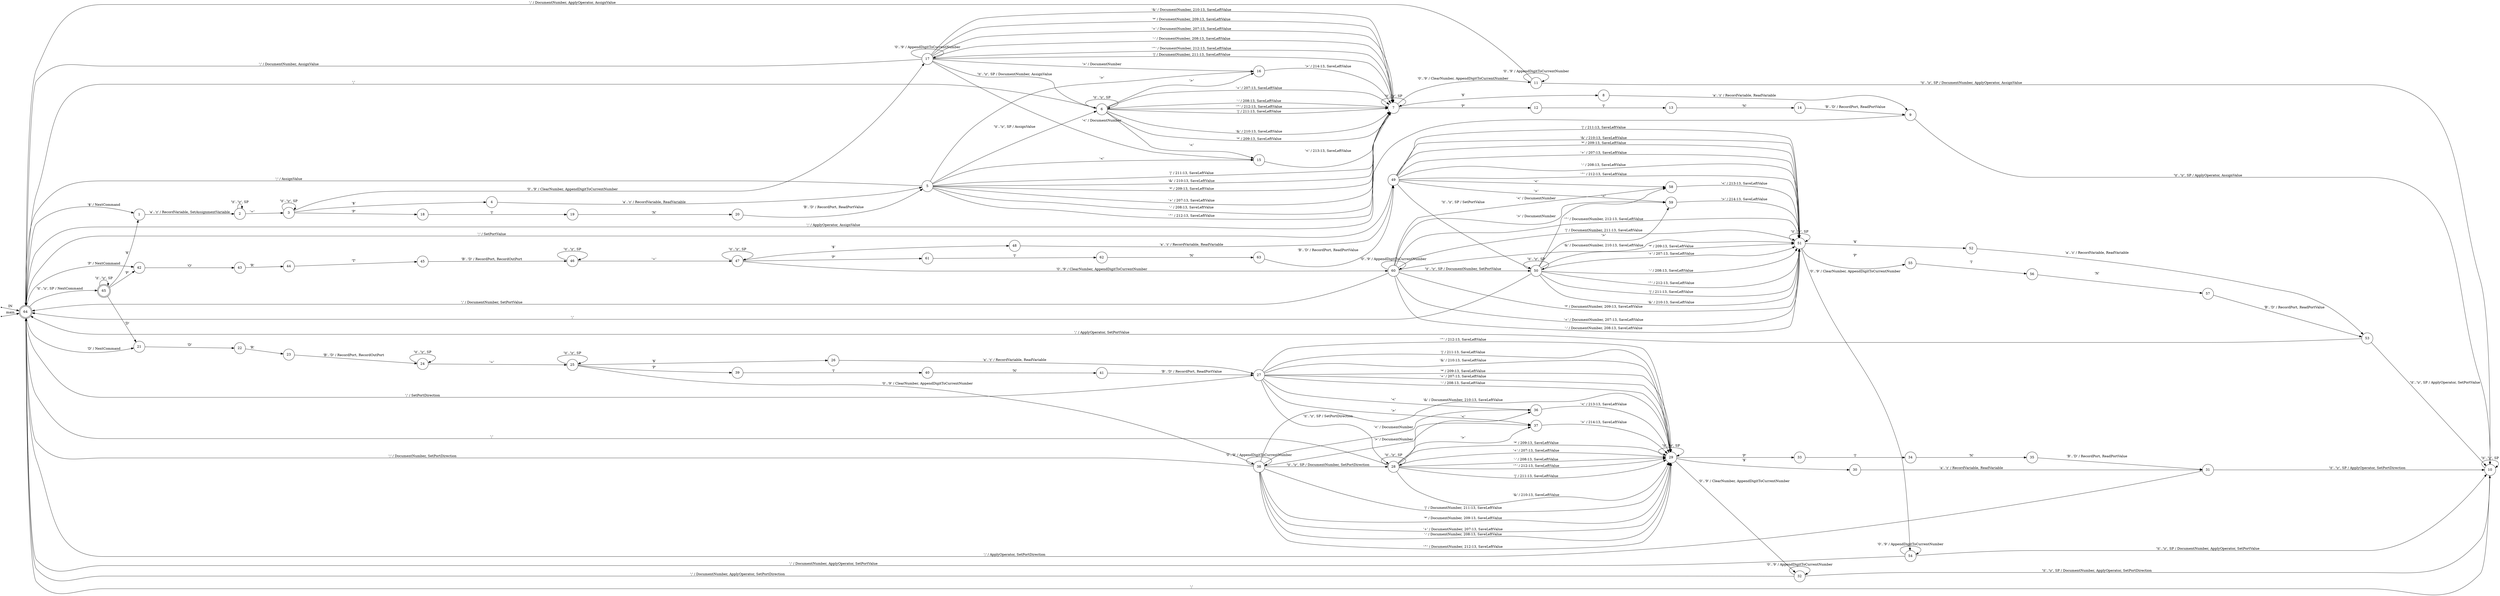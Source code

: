 digraph microscript {
	rankdir=LR;
	node [ shape = point ];
	ENTRY;
	en_64;
	node [ shape = circle, height = 0.2 ];
	node [ fixedsize = true, height = 0.65, shape = doublecircle ];
	64;
	65;
	node [ shape = circle ];
	1 -> 2 [ label = "'a'..'z' / RecordVariable, SetAssignmentVariable" ];
	2 -> 2 [ label = "'\\t'..'\\r', SP" ];
	2 -> 3 [ label = "'='" ];
	3 -> 3 [ label = "'\\t'..'\\r', SP" ];
	3 -> 4 [ label = "'$'" ];
	3 -> 17 [ label = "'0'..'9' / ClearNumber, AppendDigitToCurrentNumber" ];
	3 -> 18 [ label = "'P'" ];
	4 -> 5 [ label = "'a'..'z' / RecordVariable, ReadVariable" ];
	5 -> 6 [ label = "'\\t'..'\\r', SP / AssignValue" ];
	5 -> 7 [ label = "'&' / 210:13, SaveLeftValue" ];
	5 -> 7 [ label = "'*' / 209:13, SaveLeftValue" ];
	5 -> 7 [ label = "'+' / 207:13, SaveLeftValue" ];
	5 -> 7 [ label = "'-' / 208:13, SaveLeftValue" ];
	5 -> 64 [ label = "';' / AssignValue" ];
	5 -> 15 [ label = "'<'" ];
	5 -> 16 [ label = "'>'" ];
	5 -> 7 [ label = "'^' / 212:13, SaveLeftValue" ];
	5 -> 7 [ label = "'|' / 211:13, SaveLeftValue" ];
	6 -> 6 [ label = "'\\t'..'\\r', SP" ];
	6 -> 7 [ label = "'&' / 210:13, SaveLeftValue" ];
	6 -> 7 [ label = "'*' / 209:13, SaveLeftValue" ];
	6 -> 7 [ label = "'+' / 207:13, SaveLeftValue" ];
	6 -> 7 [ label = "'-' / 208:13, SaveLeftValue" ];
	6 -> 64 [ label = "';'" ];
	6 -> 15 [ label = "'<'" ];
	6 -> 16 [ label = "'>'" ];
	6 -> 7 [ label = "'^' / 212:13, SaveLeftValue" ];
	6 -> 7 [ label = "'|' / 211:13, SaveLeftValue" ];
	7 -> 7 [ label = "'\\t'..'\\r', SP" ];
	7 -> 8 [ label = "'$'" ];
	7 -> 11 [ label = "'0'..'9' / ClearNumber, AppendDigitToCurrentNumber" ];
	7 -> 12 [ label = "'P'" ];
	8 -> 9 [ label = "'a'..'z' / RecordVariable, ReadVariable" ];
	9 -> 10 [ label = "'\\t'..'\\r', SP / ApplyOperator, AssignValue" ];
	9 -> 64 [ label = "';' / ApplyOperator, AssignValue" ];
	10 -> 10 [ label = "'\\t'..'\\r', SP" ];
	10 -> 64 [ label = "';'" ];
	11 -> 10 [ label = "'\\t'..'\\r', SP / DocumentNumber, ApplyOperator, AssignValue" ];
	11 -> 11 [ label = "'0'..'9' / AppendDigitToCurrentNumber" ];
	11 -> 64 [ label = "';' / DocumentNumber, ApplyOperator, AssignValue" ];
	12 -> 13 [ label = "'I'" ];
	13 -> 14 [ label = "'N'" ];
	14 -> 9 [ label = "'B'..'D' / RecordPort, ReadPortValue" ];
	15 -> 7 [ label = "'<' / 213:13, SaveLeftValue" ];
	16 -> 7 [ label = "'>' / 214:13, SaveLeftValue" ];
	17 -> 6 [ label = "'\\t'..'\\r', SP / DocumentNumber, AssignValue" ];
	17 -> 7 [ label = "'&' / DocumentNumber, 210:13, SaveLeftValue" ];
	17 -> 7 [ label = "'*' / DocumentNumber, 209:13, SaveLeftValue" ];
	17 -> 7 [ label = "'+' / DocumentNumber, 207:13, SaveLeftValue" ];
	17 -> 7 [ label = "'-' / DocumentNumber, 208:13, SaveLeftValue" ];
	17 -> 17 [ label = "'0'..'9' / AppendDigitToCurrentNumber" ];
	17 -> 64 [ label = "';' / DocumentNumber, AssignValue" ];
	17 -> 15 [ label = "'<' / DocumentNumber" ];
	17 -> 16 [ label = "'>' / DocumentNumber" ];
	17 -> 7 [ label = "'^' / DocumentNumber, 212:13, SaveLeftValue" ];
	17 -> 7 [ label = "'|' / DocumentNumber, 211:13, SaveLeftValue" ];
	18 -> 19 [ label = "'I'" ];
	19 -> 20 [ label = "'N'" ];
	20 -> 5 [ label = "'B'..'D' / RecordPort, ReadPortValue" ];
	21 -> 22 [ label = "'D'" ];
	22 -> 23 [ label = "'R'" ];
	23 -> 24 [ label = "'B'..'D' / RecordPort, RecordOutPort" ];
	24 -> 24 [ label = "'\\t'..'\\r', SP" ];
	24 -> 25 [ label = "'='" ];
	25 -> 25 [ label = "'\\t'..'\\r', SP" ];
	25 -> 26 [ label = "'$'" ];
	25 -> 38 [ label = "'0'..'9' / ClearNumber, AppendDigitToCurrentNumber" ];
	25 -> 39 [ label = "'P'" ];
	26 -> 27 [ label = "'a'..'z' / RecordVariable, ReadVariable" ];
	27 -> 28 [ label = "'\\t'..'\\r', SP / SetPortDirection" ];
	27 -> 29 [ label = "'&' / 210:13, SaveLeftValue" ];
	27 -> 29 [ label = "'*' / 209:13, SaveLeftValue" ];
	27 -> 29 [ label = "'+' / 207:13, SaveLeftValue" ];
	27 -> 29 [ label = "'-' / 208:13, SaveLeftValue" ];
	27 -> 64 [ label = "';' / SetPortDirection" ];
	27 -> 36 [ label = "'<'" ];
	27 -> 37 [ label = "'>'" ];
	27 -> 29 [ label = "'^' / 212:13, SaveLeftValue" ];
	27 -> 29 [ label = "'|' / 211:13, SaveLeftValue" ];
	28 -> 28 [ label = "'\\t'..'\\r', SP" ];
	28 -> 29 [ label = "'&' / 210:13, SaveLeftValue" ];
	28 -> 29 [ label = "'*' / 209:13, SaveLeftValue" ];
	28 -> 29 [ label = "'+' / 207:13, SaveLeftValue" ];
	28 -> 29 [ label = "'-' / 208:13, SaveLeftValue" ];
	28 -> 64 [ label = "';'" ];
	28 -> 36 [ label = "'<'" ];
	28 -> 37 [ label = "'>'" ];
	28 -> 29 [ label = "'^' / 212:13, SaveLeftValue" ];
	28 -> 29 [ label = "'|' / 211:13, SaveLeftValue" ];
	29 -> 29 [ label = "'\\t'..'\\r', SP" ];
	29 -> 30 [ label = "'$'" ];
	29 -> 32 [ label = "'0'..'9' / ClearNumber, AppendDigitToCurrentNumber" ];
	29 -> 33 [ label = "'P'" ];
	30 -> 31 [ label = "'a'..'z' / RecordVariable, ReadVariable" ];
	31 -> 10 [ label = "'\\t'..'\\r', SP / ApplyOperator, SetPortDirection" ];
	31 -> 64 [ label = "';' / ApplyOperator, SetPortDirection" ];
	32 -> 10 [ label = "'\\t'..'\\r', SP / DocumentNumber, ApplyOperator, SetPortDirection" ];
	32 -> 32 [ label = "'0'..'9' / AppendDigitToCurrentNumber" ];
	32 -> 64 [ label = "';' / DocumentNumber, ApplyOperator, SetPortDirection" ];
	33 -> 34 [ label = "'I'" ];
	34 -> 35 [ label = "'N'" ];
	35 -> 31 [ label = "'B'..'D' / RecordPort, ReadPortValue" ];
	36 -> 29 [ label = "'<' / 213:13, SaveLeftValue" ];
	37 -> 29 [ label = "'>' / 214:13, SaveLeftValue" ];
	38 -> 28 [ label = "'\\t'..'\\r', SP / DocumentNumber, SetPortDirection" ];
	38 -> 29 [ label = "'&' / DocumentNumber, 210:13, SaveLeftValue" ];
	38 -> 29 [ label = "'*' / DocumentNumber, 209:13, SaveLeftValue" ];
	38 -> 29 [ label = "'+' / DocumentNumber, 207:13, SaveLeftValue" ];
	38 -> 29 [ label = "'-' / DocumentNumber, 208:13, SaveLeftValue" ];
	38 -> 38 [ label = "'0'..'9' / AppendDigitToCurrentNumber" ];
	38 -> 64 [ label = "';' / DocumentNumber, SetPortDirection" ];
	38 -> 36 [ label = "'<' / DocumentNumber" ];
	38 -> 37 [ label = "'>' / DocumentNumber" ];
	38 -> 29 [ label = "'^' / DocumentNumber, 212:13, SaveLeftValue" ];
	38 -> 29 [ label = "'|' / DocumentNumber, 211:13, SaveLeftValue" ];
	39 -> 40 [ label = "'I'" ];
	40 -> 41 [ label = "'N'" ];
	41 -> 27 [ label = "'B'..'D' / RecordPort, ReadPortValue" ];
	42 -> 43 [ label = "'O'" ];
	43 -> 44 [ label = "'R'" ];
	44 -> 45 [ label = "'T'" ];
	45 -> 46 [ label = "'B'..'D' / RecordPort, RecordOutPort" ];
	46 -> 46 [ label = "'\\t'..'\\r', SP" ];
	46 -> 47 [ label = "'='" ];
	47 -> 47 [ label = "'\\t'..'\\r', SP" ];
	47 -> 48 [ label = "'$'" ];
	47 -> 60 [ label = "'0'..'9' / ClearNumber, AppendDigitToCurrentNumber" ];
	47 -> 61 [ label = "'P'" ];
	48 -> 49 [ label = "'a'..'z' / RecordVariable, ReadVariable" ];
	49 -> 50 [ label = "'\\t'..'\\r', SP / SetPortValue" ];
	49 -> 51 [ label = "'&' / 210:13, SaveLeftValue" ];
	49 -> 51 [ label = "'*' / 209:13, SaveLeftValue" ];
	49 -> 51 [ label = "'+' / 207:13, SaveLeftValue" ];
	49 -> 51 [ label = "'-' / 208:13, SaveLeftValue" ];
	49 -> 64 [ label = "';' / SetPortValue" ];
	49 -> 58 [ label = "'<'" ];
	49 -> 59 [ label = "'>'" ];
	49 -> 51 [ label = "'^' / 212:13, SaveLeftValue" ];
	49 -> 51 [ label = "'|' / 211:13, SaveLeftValue" ];
	50 -> 50 [ label = "'\\t'..'\\r', SP" ];
	50 -> 51 [ label = "'&' / 210:13, SaveLeftValue" ];
	50 -> 51 [ label = "'*' / 209:13, SaveLeftValue" ];
	50 -> 51 [ label = "'+' / 207:13, SaveLeftValue" ];
	50 -> 51 [ label = "'-' / 208:13, SaveLeftValue" ];
	50 -> 64 [ label = "';'" ];
	50 -> 58 [ label = "'<'" ];
	50 -> 59 [ label = "'>'" ];
	50 -> 51 [ label = "'^' / 212:13, SaveLeftValue" ];
	50 -> 51 [ label = "'|' / 211:13, SaveLeftValue" ];
	51 -> 51 [ label = "'\\t'..'\\r', SP" ];
	51 -> 52 [ label = "'$'" ];
	51 -> 54 [ label = "'0'..'9' / ClearNumber, AppendDigitToCurrentNumber" ];
	51 -> 55 [ label = "'P'" ];
	52 -> 53 [ label = "'a'..'z' / RecordVariable, ReadVariable" ];
	53 -> 10 [ label = "'\\t'..'\\r', SP / ApplyOperator, SetPortValue" ];
	53 -> 64 [ label = "';' / ApplyOperator, SetPortValue" ];
	54 -> 10 [ label = "'\\t'..'\\r', SP / DocumentNumber, ApplyOperator, SetPortValue" ];
	54 -> 54 [ label = "'0'..'9' / AppendDigitToCurrentNumber" ];
	54 -> 64 [ label = "';' / DocumentNumber, ApplyOperator, SetPortValue" ];
	55 -> 56 [ label = "'I'" ];
	56 -> 57 [ label = "'N'" ];
	57 -> 53 [ label = "'B'..'D' / RecordPort, ReadPortValue" ];
	58 -> 51 [ label = "'<' / 213:13, SaveLeftValue" ];
	59 -> 51 [ label = "'>' / 214:13, SaveLeftValue" ];
	60 -> 50 [ label = "'\\t'..'\\r', SP / DocumentNumber, SetPortValue" ];
	60 -> 51 [ label = "'&' / DocumentNumber, 210:13, SaveLeftValue" ];
	60 -> 51 [ label = "'*' / DocumentNumber, 209:13, SaveLeftValue" ];
	60 -> 51 [ label = "'+' / DocumentNumber, 207:13, SaveLeftValue" ];
	60 -> 51 [ label = "'-' / DocumentNumber, 208:13, SaveLeftValue" ];
	60 -> 60 [ label = "'0'..'9' / AppendDigitToCurrentNumber" ];
	60 -> 64 [ label = "';' / DocumentNumber, SetPortValue" ];
	60 -> 58 [ label = "'<' / DocumentNumber" ];
	60 -> 59 [ label = "'>' / DocumentNumber" ];
	60 -> 51 [ label = "'^' / DocumentNumber, 212:13, SaveLeftValue" ];
	60 -> 51 [ label = "'|' / DocumentNumber, 211:13, SaveLeftValue" ];
	61 -> 62 [ label = "'I'" ];
	62 -> 63 [ label = "'N'" ];
	63 -> 49 [ label = "'B'..'D' / RecordPort, ReadPortValue" ];
	64 -> 65 [ label = "'\\t'..'\\r', SP / NextCommand" ];
	64 -> 1 [ label = "'$' / NextCommand" ];
	64 -> 21 [ label = "'D' / NextCommand" ];
	64 -> 42 [ label = "'P' / NextCommand" ];
	65 -> 65 [ label = "'\\t'..'\\r', SP" ];
	65 -> 1 [ label = "'$'" ];
	65 -> 21 [ label = "'D'" ];
	65 -> 42 [ label = "'P'" ];
	ENTRY -> 64 [ label = "IN" ];
	en_64 -> 64 [ label = "main" ];
}
